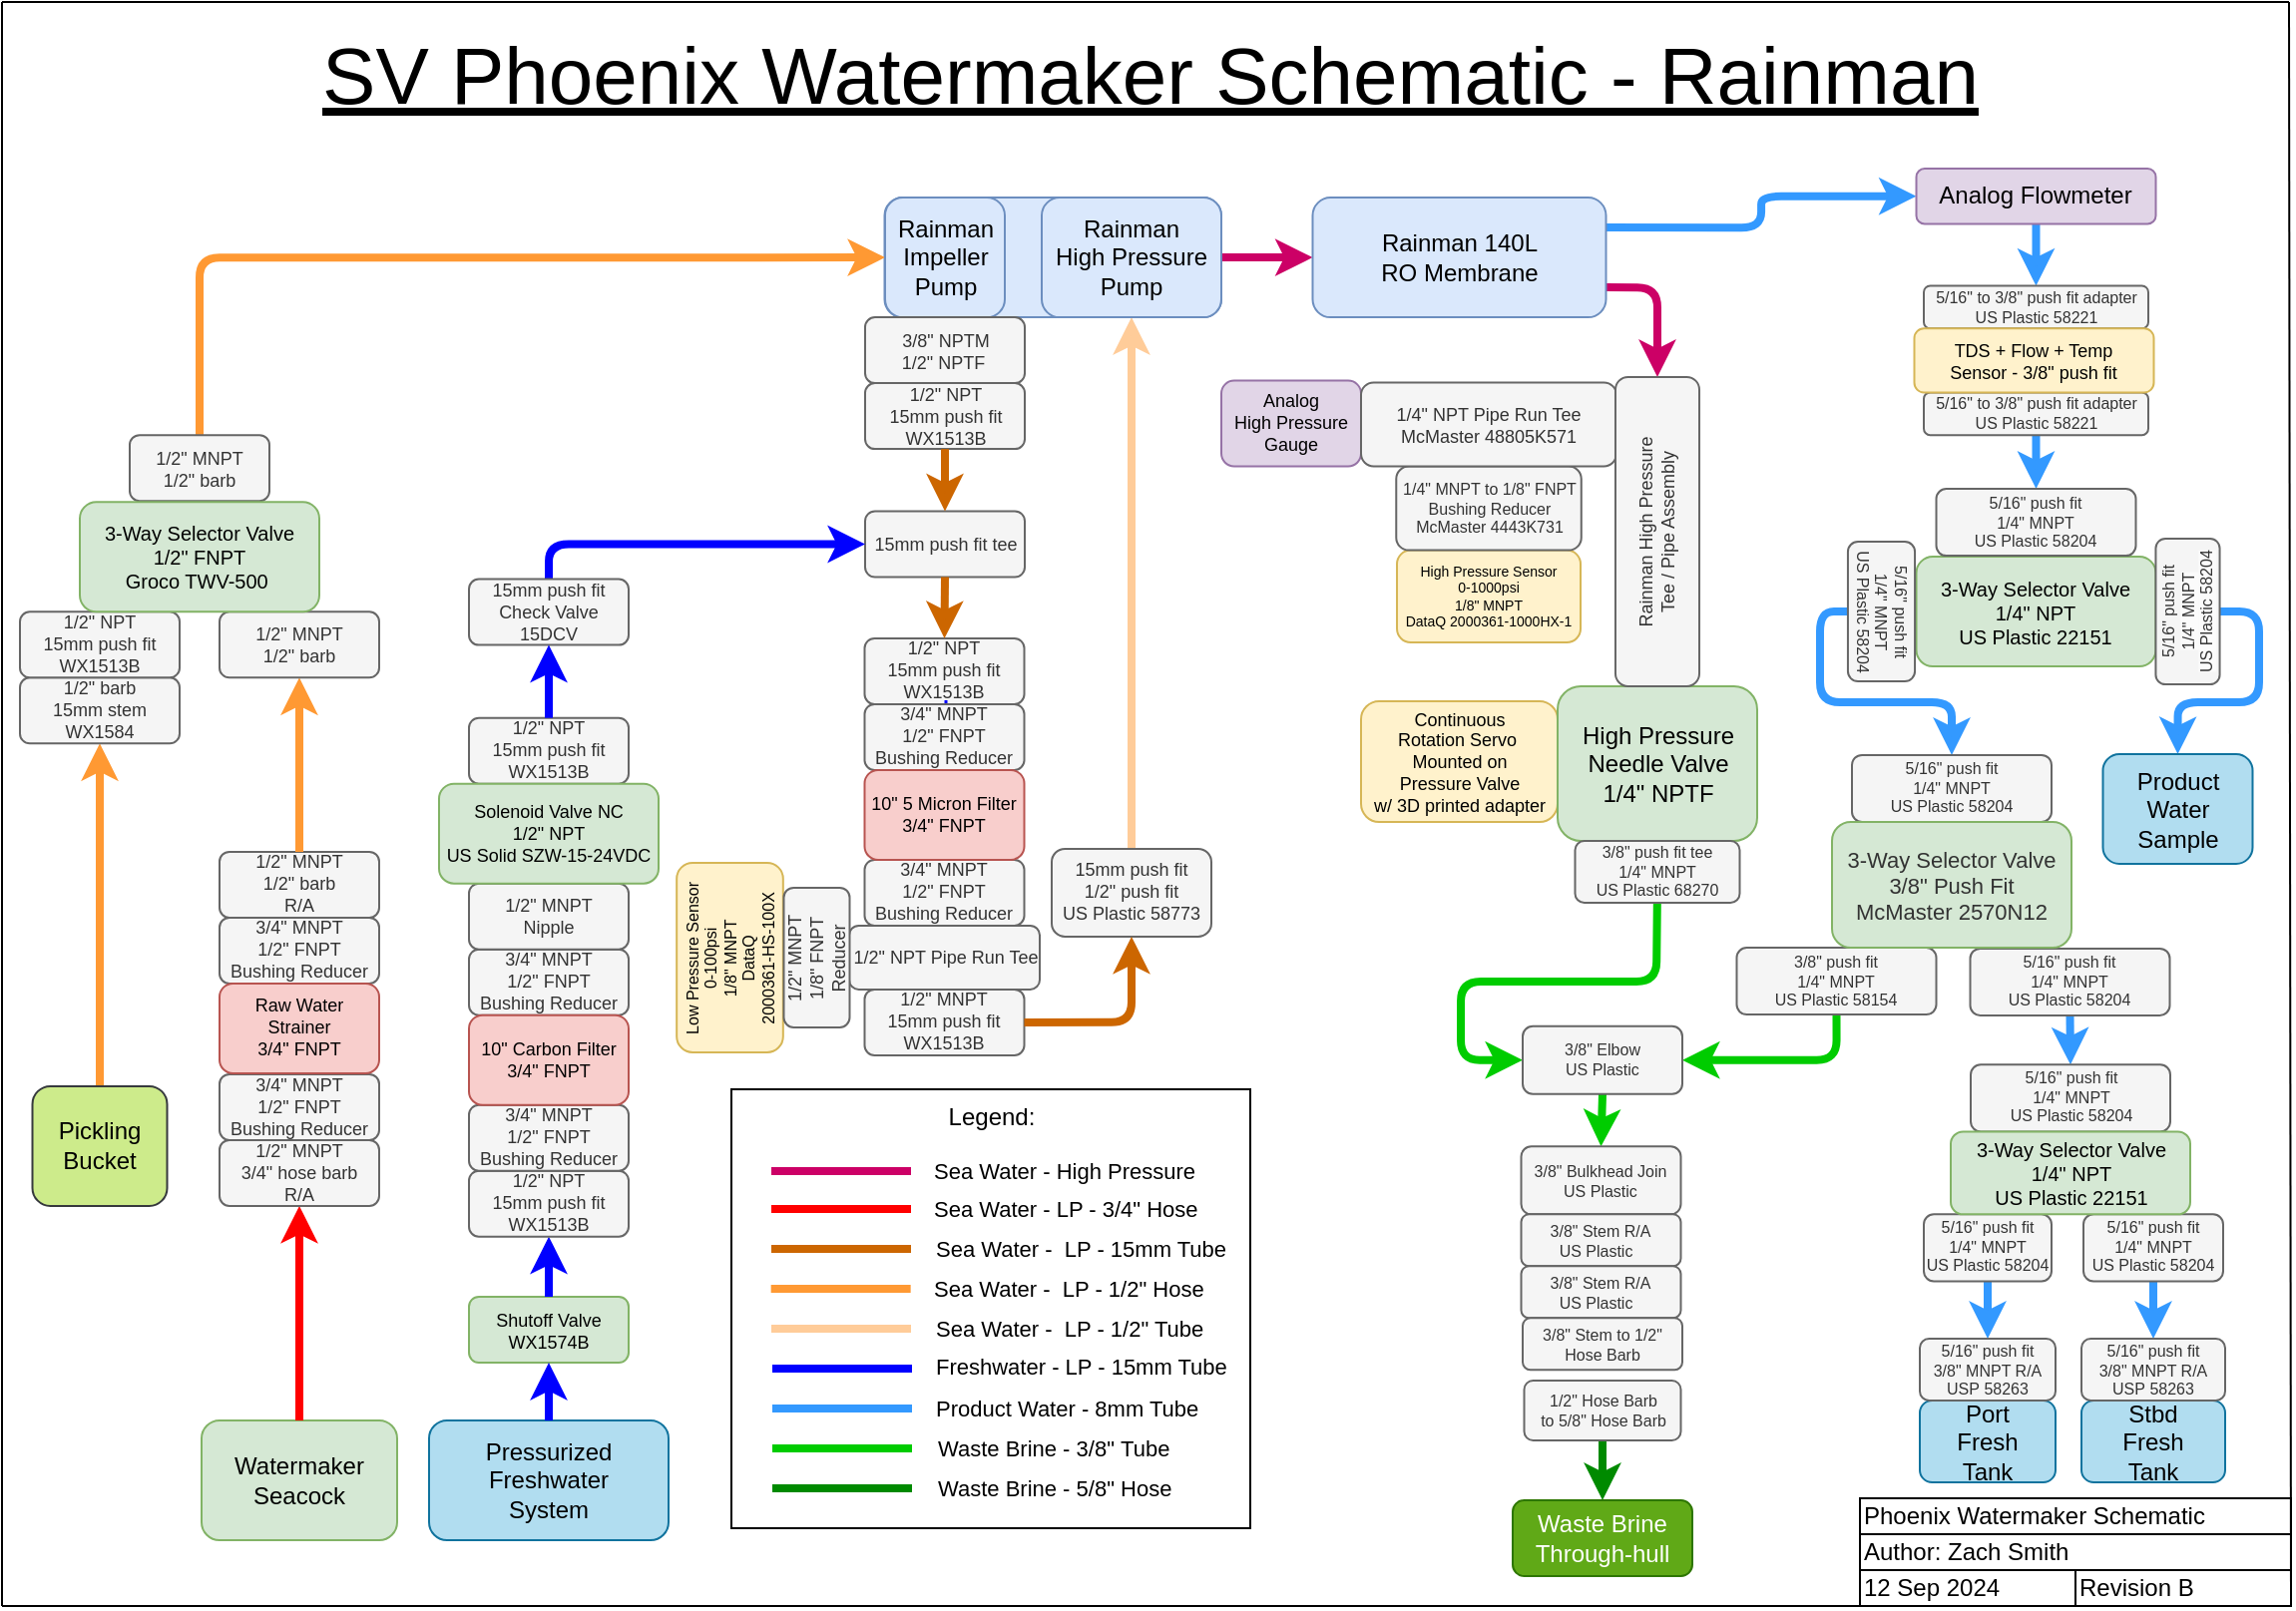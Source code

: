 <mxfile version="20.8.10" type="device"><diagram name="Plumbing" id="s9Q_Oe5jp-m-_TonQCRC"><mxGraphModel dx="1140" dy="826" grid="1" gridSize="10" guides="1" tooltips="1" connect="1" arrows="1" fold="1" page="1" pageScale="1" pageWidth="1169" pageHeight="827" math="0" shadow="0"><root><mxCell id="0"/><mxCell id="1" parent="0"/><mxCell id="ICplThLXMnQvQG_Ql5mg-48" value="" style="rounded=1;whiteSpace=wrap;html=1;fillColor=#dae8fc;strokeColor=#6c8ebf;" parent="1" vertex="1"><mxGeometry x="451.25" y="107.06" width="168.75" height="60" as="geometry"/></mxCell><mxCell id="-MNuQgGnJ4OckJ70cWY_-1" value="Watermaker&lt;br&gt;Seacock" style="rounded=1;whiteSpace=wrap;html=1;fillColor=#d5e8d4;strokeColor=#82b366;" parent="1" vertex="1"><mxGeometry x="109" y="720" width="98" height="60" as="geometry"/></mxCell><mxCell id="-MNuQgGnJ4OckJ70cWY_-2" value="Pressurized&lt;br&gt;Freshwater&lt;br&gt;System" style="rounded=1;whiteSpace=wrap;html=1;fillColor=#b1ddf0;strokeColor=#10739e;" parent="1" vertex="1"><mxGeometry x="223" y="720" width="120" height="60" as="geometry"/></mxCell><mxCell id="-MNuQgGnJ4OckJ70cWY_-6" value="" style="endArrow=classic;html=1;rounded=1;exitX=0.5;exitY=0;exitDx=0;exitDy=0;strokeColor=#FF9933;strokeWidth=4;entryX=0.5;entryY=1;entryDx=0;entryDy=0;edgeStyle=orthogonalEdgeStyle;endFill=1;" parent="1" source="-MNuQgGnJ4OckJ70cWY_-5" target="3K9Pqyjs_AhI5aN7KPom-2" edge="1"><mxGeometry width="50" height="50" relative="1" as="geometry"><mxPoint x="223" y="348" as="sourcePoint"/><mxPoint x="50" y="320" as="targetPoint"/></mxGeometry></mxCell><mxCell id="-MNuQgGnJ4OckJ70cWY_-19" value="" style="endArrow=classic;html=1;rounded=0;exitX=1;exitY=0.5;exitDx=0;exitDy=0;entryX=0;entryY=0.5;entryDx=0;entryDy=0;strokeColor=#CC0066;strokeWidth=4;startArrow=none;endFill=1;" parent="1" source="-MNuQgGnJ4OckJ70cWY_-3" target="-MNuQgGnJ4OckJ70cWY_-16" edge="1"><mxGeometry width="50" height="50" relative="1" as="geometry"><mxPoint x="659" y="298" as="sourcePoint"/><mxPoint x="373" y="308" as="targetPoint"/></mxGeometry></mxCell><mxCell id="-MNuQgGnJ4OckJ70cWY_-20" value="High Pressure Sensor&lt;br style=&quot;font-size: 7px;&quot;&gt;0-1000psi&lt;br style=&quot;font-size: 7px;&quot;&gt;1/8&quot; MNPT&lt;br style=&quot;font-size: 7px;&quot;&gt;DataQ 2000361-1000HX-1" style="rounded=1;whiteSpace=wrap;html=1;fillColor=#fff2cc;strokeColor=#d6b656;fontSize=7;" parent="1" vertex="1"><mxGeometry x="708.01" y="283.77" width="92" height="46.23" as="geometry"/></mxCell><mxCell id="-MNuQgGnJ4OckJ70cWY_-29" value="Waste Brine&lt;br&gt;Through-hull" style="rounded=1;whiteSpace=wrap;html=1;fillColor=#60a917;fontColor=#ffffff;strokeColor=#2D7600;" parent="1" vertex="1"><mxGeometry x="766" y="760" width="90" height="38" as="geometry"/></mxCell><mxCell id="-MNuQgGnJ4OckJ70cWY_-30" value="" style="endArrow=none;html=1;strokeColor=#00CC00;strokeWidth=4;exitX=1;exitY=0.5;exitDx=0;exitDy=0;rounded=1;entryX=0.5;entryY=1;entryDx=0;entryDy=0;edgeStyle=orthogonalEdgeStyle;startArrow=classic;startFill=1;" parent="1" source="xk8X1PgAj_ympIO71ERe-37" target="rS8Oq_cdnDrPtsdVU0Ss-7" edge="1"><mxGeometry width="50" height="50" relative="1" as="geometry"><mxPoint x="1003" y="448" as="sourcePoint"/><mxPoint x="958" y="480" as="targetPoint"/></mxGeometry></mxCell><mxCell id="-MNuQgGnJ4OckJ70cWY_-32" value="Continuous&lt;br style=&quot;font-size: 9px;&quot;&gt;Rotation Servo&amp;nbsp;&lt;br style=&quot;font-size: 9px;&quot;&gt;Mounted on&lt;br style=&quot;font-size: 9px;&quot;&gt;Pressure Valve&lt;br style=&quot;font-size: 9px;&quot;&gt;w/ 3D printed adapter" style="rounded=1;whiteSpace=wrap;html=1;fillColor=#fff2cc;strokeColor=#d6b656;fontSize=9;" parent="1" vertex="1"><mxGeometry x="690" y="359.5" width="98.5" height="60.5" as="geometry"/></mxCell><mxCell id="-MNuQgGnJ4OckJ70cWY_-34" value="Port&lt;br&gt;Fresh&lt;br&gt;Tank" style="rounded=1;whiteSpace=wrap;html=1;fillColor=#b1ddf0;strokeColor=#10739e;" parent="1" vertex="1"><mxGeometry x="970" y="710" width="68" height="41" as="geometry"/></mxCell><mxCell id="-MNuQgGnJ4OckJ70cWY_-40" value="Shutoff Valve&lt;br&gt;WX1574B" style="rounded=1;whiteSpace=wrap;html=1;fontSize=9;fillColor=#d5e8d4;strokeColor=#82b366;" parent="1" vertex="1"><mxGeometry x="243" y="658" width="80" height="33" as="geometry"/></mxCell><mxCell id="-MNuQgGnJ4OckJ70cWY_-42" value="&lt;span style=&quot;font-size: 40px;&quot;&gt;SV Phoenix Watermaker Schematic - Rainman&lt;/span&gt;" style="text;html=1;strokeColor=none;fillColor=none;align=center;verticalAlign=middle;whiteSpace=wrap;rounded=0;fontSize=40;perimeterSpacing=0;fontStyle=4;movable=1;resizable=1;rotatable=1;deletable=1;editable=1;connectable=1;" parent="1" vertex="1"><mxGeometry x="152" y="30" width="865" height="30" as="geometry"/></mxCell><mxCell id="xk8X1PgAj_ympIO71ERe-26" value="" style="endArrow=classic;html=1;rounded=1;entryX=0.5;entryY=0;entryDx=0;entryDy=0;strokeColor=#3399FF;strokeWidth=4;startArrow=none;exitX=0.5;exitY=1;exitDx=0;exitDy=0;edgeStyle=orthogonalEdgeStyle;endFill=1;" parent="1" source="rS8Oq_cdnDrPtsdVU0Ss-4" target="rS8Oq_cdnDrPtsdVU0Ss-5" edge="1"><mxGeometry width="50" height="50" relative="1" as="geometry"><mxPoint x="997.75" y="381.24" as="sourcePoint"/><mxPoint x="985.75" y="399.24" as="targetPoint"/><Array as="points"><mxPoint x="920" y="314"/><mxPoint x="920" y="360"/><mxPoint x="986" y="360"/></Array></mxGeometry></mxCell><mxCell id="xk8X1PgAj_ympIO71ERe-36" value="" style="endArrow=classic;html=1;rounded=1;strokeColor=#3399FF;strokeWidth=4;startArrow=none;entryX=0.5;entryY=0;entryDx=0;entryDy=0;exitX=0.5;exitY=1;exitDx=0;exitDy=0;endFill=1;" parent="1" source="rS8Oq_cdnDrPtsdVU0Ss-6" target="rS8Oq_cdnDrPtsdVU0Ss-12" edge="1"><mxGeometry width="50" height="50" relative="1" as="geometry"><mxPoint x="1026.75" y="480" as="sourcePoint"/><mxPoint x="1120" y="610" as="targetPoint"/></mxGeometry></mxCell><mxCell id="VBWnKVWzw87caclz2Ucf-1" value="Legend:" style="rounded=0;whiteSpace=wrap;html=1;verticalAlign=top;movable=0;resizable=0;rotatable=0;deletable=0;editable=0;connectable=0;" parent="1" vertex="1"><mxGeometry x="374.5" y="554" width="260" height="220" as="geometry"/></mxCell><mxCell id="VBWnKVWzw87caclz2Ucf-2" value="" style="endArrow=none;html=1;rounded=1;exitX=0.5;exitY=0;exitDx=0;exitDy=0;strokeColor=#CC6600;strokeWidth=4;movable=0;resizable=0;rotatable=0;deletable=0;editable=0;connectable=0;" parent="1" edge="1"><mxGeometry width="50" height="50" relative="1" as="geometry"><mxPoint x="394.5" y="634" as="sourcePoint"/><mxPoint x="464.5" y="634" as="targetPoint"/></mxGeometry></mxCell><mxCell id="VBWnKVWzw87caclz2Ucf-3" value="Sea Water -&amp;nbsp; LP - 15mm Tube" style="edgeLabel;html=1;align=left;verticalAlign=middle;resizable=0;points=[];movable=0;rotatable=0;deletable=0;editable=0;connectable=0;" parent="VBWnKVWzw87caclz2Ucf-2" vertex="1" connectable="0"><mxGeometry x="0.457" y="-1" relative="1" as="geometry"><mxPoint x="29" y="-1" as="offset"/></mxGeometry></mxCell><mxCell id="VBWnKVWzw87caclz2Ucf-4" value="" style="endArrow=none;html=1;rounded=0;strokeColor=#0000FF;strokeWidth=4;entryX=0.5;entryY=0;entryDx=0;entryDy=0;movable=0;resizable=0;rotatable=0;deletable=0;editable=0;connectable=0;" parent="1" edge="1"><mxGeometry width="50" height="50" relative="1" as="geometry"><mxPoint x="465.0" y="694.0" as="sourcePoint"/><mxPoint x="395.0" y="694.0" as="targetPoint"/></mxGeometry></mxCell><mxCell id="VBWnKVWzw87caclz2Ucf-5" value="Freshwater - LP - 15mm Tube" style="edgeLabel;html=1;align=left;verticalAlign=middle;resizable=0;points=[];movable=0;rotatable=0;deletable=0;editable=0;connectable=0;" parent="VBWnKVWzw87caclz2Ucf-4" vertex="1" connectable="0"><mxGeometry x="-0.286" y="1" relative="1" as="geometry"><mxPoint x="35" y="-2" as="offset"/></mxGeometry></mxCell><mxCell id="VBWnKVWzw87caclz2Ucf-6" value="" style="endArrow=none;html=1;rounded=0;strokeColor=#CC0066;strokeWidth=4;movable=0;resizable=0;rotatable=0;deletable=0;editable=0;connectable=0;" parent="1" edge="1"><mxGeometry width="50" height="50" relative="1" as="geometry"><mxPoint x="394.5" y="595" as="sourcePoint"/><mxPoint x="464.5" y="595" as="targetPoint"/></mxGeometry></mxCell><mxCell id="VBWnKVWzw87caclz2Ucf-7" value="Sea Water - High Pressure" style="edgeLabel;html=1;align=left;verticalAlign=middle;resizable=0;points=[];movable=0;rotatable=0;deletable=0;editable=0;connectable=0;" parent="VBWnKVWzw87caclz2Ucf-6" vertex="1" connectable="0"><mxGeometry x="0.466" y="1" relative="1" as="geometry"><mxPoint x="28" y="1" as="offset"/></mxGeometry></mxCell><mxCell id="VBWnKVWzw87caclz2Ucf-8" value="" style="endArrow=none;html=1;rounded=1;strokeColor=#3399FF;strokeWidth=4;movable=0;resizable=0;rotatable=0;deletable=0;editable=0;connectable=0;" parent="1" edge="1"><mxGeometry width="50" height="50" relative="1" as="geometry"><mxPoint x="465.0" y="714.0" as="sourcePoint"/><mxPoint x="395.0" y="714.0" as="targetPoint"/></mxGeometry></mxCell><mxCell id="VBWnKVWzw87caclz2Ucf-9" value="Product Water - 8mm Tube" style="edgeLabel;html=1;align=left;verticalAlign=middle;resizable=0;points=[];movable=0;rotatable=0;deletable=0;editable=0;connectable=0;" parent="VBWnKVWzw87caclz2Ucf-8" vertex="1" connectable="0"><mxGeometry x="-0.662" y="-2" relative="1" as="geometry"><mxPoint x="22" y="2" as="offset"/></mxGeometry></mxCell><mxCell id="VBWnKVWzw87caclz2Ucf-11" value="" style="endArrow=classic;html=1;rounded=1;entryX=0.5;entryY=0;entryDx=0;entryDy=0;strokeColor=#008A00;strokeWidth=4;startArrow=none;exitX=0.5;exitY=1;exitDx=0;exitDy=0;edgeStyle=orthogonalEdgeStyle;endFill=1;" parent="1" source="nsMlPj4vsCeFQOxl8nty-12" target="-MNuQgGnJ4OckJ70cWY_-29" edge="1"><mxGeometry width="50" height="50" relative="1" as="geometry"><mxPoint x="800" y="710" as="sourcePoint"/><mxPoint x="836" y="403.5" as="targetPoint"/></mxGeometry></mxCell><mxCell id="VBWnKVWzw87caclz2Ucf-12" value="" style="endArrow=none;html=1;rounded=0;strokeColor=#00CC00;strokeWidth=4;movable=0;resizable=0;rotatable=0;deletable=0;editable=0;connectable=0;" parent="1" edge="1"><mxGeometry width="50" height="50" relative="1" as="geometry"><mxPoint x="395.0" y="734" as="sourcePoint"/><mxPoint x="465.0" y="734" as="targetPoint"/></mxGeometry></mxCell><mxCell id="VBWnKVWzw87caclz2Ucf-13" value="Waste Brine - 3/8&quot;&amp;nbsp;Tube" style="edgeLabel;html=1;align=left;verticalAlign=middle;resizable=1;points=[];movable=1;rotatable=1;deletable=1;editable=1;connectable=1;" parent="VBWnKVWzw87caclz2Ucf-12" vertex="1" connectable="0"><mxGeometry x="0.658" y="-1" relative="1" as="geometry"><mxPoint x="23" y="-1" as="offset"/></mxGeometry></mxCell><mxCell id="VBWnKVWzw87caclz2Ucf-15" value="Author: Zach Smith" style="rounded=0;whiteSpace=wrap;html=1;fillColor=none;align=left;movable=0;resizable=0;rotatable=0;deletable=0;editable=0;connectable=0;" parent="1" vertex="1"><mxGeometry x="940" y="777" width="216" height="18" as="geometry"/></mxCell><mxCell id="VBWnKVWzw87caclz2Ucf-16" value="Phoenix Watermaker Schematic" style="rounded=0;whiteSpace=wrap;html=1;fillColor=none;align=left;movable=0;resizable=0;rotatable=0;deletable=0;editable=0;connectable=0;" parent="1" vertex="1"><mxGeometry x="940" y="759" width="216" height="18" as="geometry"/></mxCell><mxCell id="VBWnKVWzw87caclz2Ucf-17" value="Revision B" style="rounded=0;whiteSpace=wrap;html=1;fillColor=none;align=left;movable=0;resizable=0;rotatable=0;deletable=0;editable=0;connectable=0;" parent="1" vertex="1"><mxGeometry x="1048" y="795" width="108" height="18" as="geometry"/></mxCell><mxCell id="VBWnKVWzw87caclz2Ucf-18" value="12 Sep 2024" style="rounded=0;whiteSpace=wrap;html=1;fillColor=none;align=left;movable=0;resizable=0;rotatable=0;deletable=0;editable=0;connectable=0;" parent="1" vertex="1"><mxGeometry x="940" y="795" width="108" height="18" as="geometry"/></mxCell><mxCell id="VBWnKVWzw87caclz2Ucf-19" value="" style="endArrow=none;html=1;entryX=1;entryY=1;entryDx=0;entryDy=0;movable=0;resizable=0;rotatable=0;deletable=0;editable=0;connectable=0;" parent="1" target="VBWnKVWzw87caclz2Ucf-17" edge="1"><mxGeometry width="50" height="50" relative="1" as="geometry"><mxPoint x="9" y="813" as="sourcePoint"/><mxPoint x="965" y="879" as="targetPoint"/></mxGeometry></mxCell><mxCell id="VBWnKVWzw87caclz2Ucf-20" value="" style="endArrow=none;html=1;movable=0;resizable=0;rotatable=0;deletable=0;editable=0;connectable=0;" parent="1" edge="1"><mxGeometry width="50" height="50" relative="1" as="geometry"><mxPoint x="9" y="813" as="sourcePoint"/><mxPoint x="9" y="9" as="targetPoint"/></mxGeometry></mxCell><mxCell id="VBWnKVWzw87caclz2Ucf-21" value="" style="endArrow=none;html=1;movable=0;resizable=0;rotatable=0;deletable=0;editable=0;connectable=0;" parent="1" edge="1"><mxGeometry width="50" height="50" relative="1" as="geometry"><mxPoint x="1155" y="9" as="sourcePoint"/><mxPoint x="9" y="9" as="targetPoint"/></mxGeometry></mxCell><mxCell id="VBWnKVWzw87caclz2Ucf-22" value="" style="endArrow=none;html=1;entryX=1;entryY=1;entryDx=0;entryDy=0;movable=0;resizable=0;rotatable=0;deletable=0;editable=0;connectable=0;" parent="1" target="VBWnKVWzw87caclz2Ucf-17" edge="1"><mxGeometry width="50" height="50" relative="1" as="geometry"><mxPoint x="1155" y="9" as="sourcePoint"/><mxPoint x="1103" y="171" as="targetPoint"/></mxGeometry></mxCell><mxCell id="mxBi1sbR29ABcLYBnAvx-10" value="" style="endArrow=classic;html=1;rounded=0;strokeColor=#0000FF;strokeWidth=4;exitX=0.5;exitY=0;exitDx=0;exitDy=0;entryX=0.5;entryY=1;entryDx=0;entryDy=0;endFill=1;" parent="1" source="-MNuQgGnJ4OckJ70cWY_-2" target="-MNuQgGnJ4OckJ70cWY_-40" edge="1"><mxGeometry width="50" height="50" relative="1" as="geometry"><mxPoint x="293" y="571.0" as="sourcePoint"/><mxPoint x="293" y="603" as="targetPoint"/></mxGeometry></mxCell><mxCell id="mxBi1sbR29ABcLYBnAvx-15" value="High Pressure&lt;br&gt;Needle Valve&lt;br&gt;1/4&quot; NPTF" style="rounded=1;whiteSpace=wrap;html=1;fillColor=#d5e8d4;strokeColor=#82b366;" parent="1" vertex="1"><mxGeometry x="788.5" y="351.97" width="100" height="77.53" as="geometry"/></mxCell><mxCell id="mxBi1sbR29ABcLYBnAvx-16" value="" style="endArrow=none;html=1;rounded=1;exitX=1;exitY=0.5;exitDx=0;exitDy=0;entryX=1;entryY=0.75;entryDx=0;entryDy=0;strokeColor=#CC0066;strokeWidth=4;startArrow=classic;edgeStyle=orthogonalEdgeStyle;startFill=1;" parent="1" source="ICplThLXMnQvQG_Ql5mg-34" target="-MNuQgGnJ4OckJ70cWY_-16" edge="1"><mxGeometry width="50" height="50" relative="1" as="geometry"><mxPoint x="643" y="308.0" as="sourcePoint"/><mxPoint x="703" y="308.0" as="targetPoint"/></mxGeometry></mxCell><mxCell id="mxBi1sbR29ABcLYBnAvx-17" value="Analog&lt;br&gt;High Pressure&lt;br&gt;Gauge" style="rounded=1;whiteSpace=wrap;html=1;fillColor=#e1d5e7;strokeColor=#9673a6;fontSize=9;" parent="1" vertex="1"><mxGeometry x="620" y="198.8" width="70" height="42.94" as="geometry"/></mxCell><mxCell id="mxBi1sbR29ABcLYBnAvx-22" value="" style="endArrow=classic;html=1;rounded=1;entryX=0;entryY=0.5;entryDx=0;entryDy=0;strokeColor=#00CC00;strokeWidth=4;exitX=0.5;exitY=1;exitDx=0;exitDy=0;orthogonal=1;bendable=1;edgeStyle=orthogonalEdgeStyle;elbow=vertical;endFill=1;" parent="1" source="ICplThLXMnQvQG_Ql5mg-16" target="xk8X1PgAj_ympIO71ERe-37" edge="1"><mxGeometry width="50" height="50" relative="1" as="geometry"><mxPoint x="928" y="608" as="sourcePoint"/><mxPoint x="928" y="636" as="targetPoint"/><Array as="points"><mxPoint x="838" y="452"/><mxPoint x="838" y="500"/><mxPoint x="740" y="500"/><mxPoint x="740" y="553"/></Array></mxGeometry></mxCell><mxCell id="nBABSvvYTCejmPRuXyWy-3" value="" style="endArrow=classic;html=1;rounded=0;strokeColor=#00CC00;strokeWidth=4;exitX=0.5;exitY=1;exitDx=0;exitDy=0;entryX=0.5;entryY=0;entryDx=0;entryDy=0;endFill=1;" parent="1" source="xk8X1PgAj_ympIO71ERe-37" target="71x6y15h64XCYY8RDSd1-2" edge="1"><mxGeometry width="50" height="50" relative="1" as="geometry"><mxPoint x="970" y="576" as="sourcePoint"/><mxPoint x="811" y="598.5" as="targetPoint"/></mxGeometry></mxCell><mxCell id="nBABSvvYTCejmPRuXyWy-6" value="3-Way Selector Valve&lt;br&gt;1/4&quot; NPT&lt;br&gt;US Plastic&amp;nbsp;22151" style="rounded=1;whiteSpace=wrap;html=1;fillColor=#d5e8d4;strokeColor=#82b366;fontSize=10;" parent="1" vertex="1"><mxGeometry x="968.25" y="287.03" width="120" height="55" as="geometry"/></mxCell><mxCell id="nBABSvvYTCejmPRuXyWy-8" value="" style="endArrow=classic;html=1;rounded=1;strokeColor=#3399FF;strokeWidth=4;startArrow=none;entryX=0.5;entryY=0;entryDx=0;entryDy=0;exitX=0.5;exitY=1;exitDx=0;exitDy=0;edgeStyle=orthogonalEdgeStyle;endFill=1;" parent="1" source="nsMlPj4vsCeFQOxl8nty-6" target="nBABSvvYTCejmPRuXyWy-11" edge="1"><mxGeometry width="50" height="50" relative="1" as="geometry"><mxPoint x="1137.75" y="389.24" as="sourcePoint"/><mxPoint x="1109.75" y="208.24" as="targetPoint"/><Array as="points"><mxPoint x="1140" y="315"/><mxPoint x="1140" y="360"/><mxPoint x="1099" y="360"/></Array></mxGeometry></mxCell><mxCell id="nBABSvvYTCejmPRuXyWy-15" value="" style="endArrow=none;html=1;rounded=1;entryX=0.5;entryY=1;entryDx=0;entryDy=0;strokeColor=#3399FF;strokeWidth=4;startArrow=classic;exitX=0.5;exitY=0;exitDx=0;exitDy=0;startFill=1;" parent="1" source="nsMlPj4vsCeFQOxl8nty-5" target="ICplThLXMnQvQG_Ql5mg-15" edge="1"><mxGeometry width="50" height="50" relative="1" as="geometry"><mxPoint x="1131" y="259" as="sourcePoint"/><mxPoint x="1028" y="249.0" as="targetPoint"/></mxGeometry></mxCell><mxCell id="nBABSvvYTCejmPRuXyWy-16" value="" style="endArrow=classic;html=1;rounded=1;exitX=1;exitY=0.25;exitDx=0;exitDy=0;entryX=0;entryY=0.5;entryDx=0;entryDy=0;strokeColor=#3399FF;strokeWidth=4;startArrow=none;endFill=1;edgeStyle=orthogonalEdgeStyle;" parent="1" source="-MNuQgGnJ4OckJ70cWY_-16" target="nBABSvvYTCejmPRuXyWy-12" edge="1"><mxGeometry width="50" height="50" relative="1" as="geometry"><mxPoint x="998" y="303.0" as="sourcePoint"/><mxPoint x="998" y="278.0" as="targetPoint"/></mxGeometry></mxCell><mxCell id="nBABSvvYTCejmPRuXyWy-17" value="" style="endArrow=none;html=1;rounded=1;entryX=0.5;entryY=1;entryDx=0;entryDy=0;strokeColor=#3399FF;strokeWidth=4;startArrow=classic;exitX=0.5;exitY=0;exitDx=0;exitDy=0;startFill=1;" parent="1" source="ICplThLXMnQvQG_Ql5mg-27" target="nBABSvvYTCejmPRuXyWy-12" edge="1"><mxGeometry width="50" height="50" relative="1" as="geometry"><mxPoint x="1028.0" y="151.27" as="sourcePoint"/><mxPoint x="938.25" y="299.25" as="targetPoint"/></mxGeometry></mxCell><mxCell id="nsMlPj4vsCeFQOxl8nty-5" value="5/16&quot; push fit&lt;br&gt;1/4&quot; MNPT&lt;br&gt;US Plastic&amp;nbsp;58204" style="rounded=1;whiteSpace=wrap;html=1;fillColor=#f5f5f5;strokeColor=#666666;fontColor=#333333;fontSize=8;" parent="1" vertex="1"><mxGeometry x="978.25" y="253" width="100" height="33.56" as="geometry"/></mxCell><mxCell id="nsMlPj4vsCeFQOxl8nty-6" value="5/16&quot; push fit&lt;br style=&quot;border-color: var(--border-color); background-color: rgb(251, 251, 251);&quot;&gt;&lt;span style=&quot;background-color: rgb(251, 251, 251);&quot;&gt;1/4&quot; MNPT&lt;/span&gt;&lt;br style=&quot;border-color: var(--border-color); background-color: rgb(251, 251, 251);&quot;&gt;&lt;span style=&quot;background-color: rgb(251, 251, 251);&quot;&gt;US Plastic&amp;nbsp;58204&lt;/span&gt;" style="rounded=1;whiteSpace=wrap;html=1;fillColor=#f5f5f5;strokeColor=#666666;fontColor=#333333;fontSize=8;rotation=-90;" parent="1" vertex="1"><mxGeometry x="1067.75" y="298.5" width="73" height="32.06" as="geometry"/></mxCell><mxCell id="nsMlPj4vsCeFQOxl8nty-12" value="1/2&quot; Hose Barb&lt;br&gt;to 5/8&quot; Hose Barb" style="rounded=1;whiteSpace=wrap;html=1;fillColor=#f5f5f5;strokeColor=#666666;fontColor=#333333;fontSize=8;rotation=0;" parent="1" vertex="1"><mxGeometry x="771.75" y="700" width="78.5" height="30" as="geometry"/></mxCell><mxCell id="nsMlPj4vsCeFQOxl8nty-14" value="" style="endArrow=none;html=1;rounded=0;strokeColor=#008A00;strokeWidth=4;movable=0;resizable=0;rotatable=0;deletable=0;editable=0;connectable=0;" parent="1" edge="1"><mxGeometry width="50" height="50" relative="1" as="geometry"><mxPoint x="395.0" y="754.0" as="sourcePoint"/><mxPoint x="465.0" y="754.0" as="targetPoint"/></mxGeometry></mxCell><mxCell id="nsMlPj4vsCeFQOxl8nty-15" value="Waste Brine - 5/8&quot; Hose" style="edgeLabel;html=1;align=left;verticalAlign=middle;resizable=0;points=[];movable=0;rotatable=0;deletable=0;editable=0;connectable=0;" parent="nsMlPj4vsCeFQOxl8nty-14" vertex="1" connectable="0"><mxGeometry x="0.658" y="-1" relative="1" as="geometry"><mxPoint x="23" y="-1" as="offset"/></mxGeometry></mxCell><mxCell id="nsMlPj4vsCeFQOxl8nty-16" value="" style="endArrow=none;html=1;rounded=1;exitX=0.5;exitY=0;exitDx=0;exitDy=0;strokeColor=#FF9933;strokeWidth=4;movable=0;resizable=0;rotatable=0;deletable=0;editable=0;connectable=0;" parent="1" edge="1"><mxGeometry width="50" height="50" relative="1" as="geometry"><mxPoint x="394.33" y="654" as="sourcePoint"/><mxPoint x="464.33" y="654" as="targetPoint"/></mxGeometry></mxCell><mxCell id="nsMlPj4vsCeFQOxl8nty-17" value="Sea Water -&amp;nbsp; LP - 1/2&quot; Hose" style="edgeLabel;html=1;align=left;verticalAlign=middle;resizable=0;points=[];movable=0;rotatable=0;deletable=0;editable=0;connectable=0;" parent="nsMlPj4vsCeFQOxl8nty-16" vertex="1" connectable="0"><mxGeometry x="0.457" y="-1" relative="1" as="geometry"><mxPoint x="29" y="-1" as="offset"/></mxGeometry></mxCell><mxCell id="QoHc41gIwgZoZDlSe4j4-1" value="" style="endArrow=classic;html=1;rounded=1;strokeColor=#FF9933;strokeWidth=4;entryX=0;entryY=0.5;entryDx=0;entryDy=0;edgeStyle=orthogonalEdgeStyle;exitX=0.5;exitY=0;exitDx=0;exitDy=0;endFill=1;" parent="1" source="3K9Pqyjs_AhI5aN7KPom-17" target="QoHc41gIwgZoZDlSe4j4-8" edge="1"><mxGeometry width="50" height="50" relative="1" as="geometry"><mxPoint x="200" y="110" as="sourcePoint"/><mxPoint x="369" y="185.5" as="targetPoint"/></mxGeometry></mxCell><mxCell id="QoHc41gIwgZoZDlSe4j4-6" value="" style="endArrow=classic;html=1;rounded=1;strokeColor=#FFCC99;strokeWidth=4;entryX=0.5;entryY=1;entryDx=0;entryDy=0;exitX=0.5;exitY=0;exitDx=0;exitDy=0;endFill=1;" parent="1" source="rS8Oq_cdnDrPtsdVU0Ss-2" target="-MNuQgGnJ4OckJ70cWY_-3" edge="1"><mxGeometry width="50" height="50" relative="1" as="geometry"><mxPoint x="671" y="280" as="sourcePoint"/><mxPoint x="493.5" y="378" as="targetPoint"/></mxGeometry></mxCell><mxCell id="QoHc41gIwgZoZDlSe4j4-8" value="Rainman&lt;br&gt;Impeller&lt;br&gt;Pump" style="rounded=1;whiteSpace=wrap;html=1;fillColor=#dae8fc;strokeColor=#6c8ebf;" parent="1" vertex="1"><mxGeometry x="451.5" y="107.06" width="60" height="60" as="geometry"/></mxCell><mxCell id="QoHc41gIwgZoZDlSe4j4-9" value="" style="endArrow=none;html=1;rounded=1;exitX=0.5;exitY=0;exitDx=0;exitDy=0;strokeColor=#FFCC99;strokeWidth=4;movable=0;resizable=0;rotatable=0;deletable=0;editable=0;connectable=0;" parent="1" edge="1"><mxGeometry width="50" height="50" relative="1" as="geometry"><mxPoint x="394.5" y="674.0" as="sourcePoint"/><mxPoint x="464.5" y="674.0" as="targetPoint"/></mxGeometry></mxCell><mxCell id="QoHc41gIwgZoZDlSe4j4-10" value="Sea Water -&amp;nbsp; LP - 1/2&quot; Tube" style="edgeLabel;html=1;align=left;verticalAlign=middle;resizable=0;points=[];movable=0;rotatable=0;deletable=0;editable=0;connectable=0;" parent="QoHc41gIwgZoZDlSe4j4-9" vertex="1" connectable="0"><mxGeometry x="0.457" y="-1" relative="1" as="geometry"><mxPoint x="29" y="-1" as="offset"/></mxGeometry></mxCell><mxCell id="mxBi1sbR29ABcLYBnAvx-6" value="Low Pressure Sensor&lt;br style=&quot;font-size: 8px;&quot;&gt;0-100psi&lt;br style=&quot;font-size: 8px;&quot;&gt;1/8&quot; MNPT&lt;br style=&quot;font-size: 8px;&quot;&gt;DataQ&lt;br style=&quot;font-size: 8px;&quot;&gt;2000361-HS-100X" style="rounded=1;whiteSpace=wrap;html=1;fillColor=#fff2cc;strokeColor=#d6b656;fontSize=8;rotation=-90;" parent="1" vertex="1"><mxGeometry x="326.25" y="461.29" width="95" height="53.32" as="geometry"/></mxCell><mxCell id="3K9Pqyjs_AhI5aN7KPom-2" value="1/2&quot; barb&lt;br&gt;15mm stem&lt;br&gt;    WX1584" style="rounded=1;whiteSpace=wrap;html=1;glass=0;shadow=0;fontSize=9;fillColor=#f5f5f5;fontColor=#333333;strokeColor=#666666;rotation=0;" parent="1" vertex="1"><mxGeometry x="18" y="347.65" width="80" height="33" as="geometry"/></mxCell><mxCell id="3K9Pqyjs_AhI5aN7KPom-7" value="" style="endArrow=classic;html=1;rounded=1;exitX=0.5;exitY=0;exitDx=0;exitDy=0;strokeColor=#FF0000;strokeWidth=4;entryX=0.5;entryY=1;entryDx=0;entryDy=0;startArrow=none;startFill=0;endFill=1;" parent="1" source="-MNuQgGnJ4OckJ70cWY_-1" target="ICplThLXMnQvQG_Ql5mg-3" edge="1"><mxGeometry width="50" height="50" relative="1" as="geometry"><mxPoint x="147" y="660" as="sourcePoint"/><mxPoint x="121" y="640" as="targetPoint"/></mxGeometry></mxCell><mxCell id="3K9Pqyjs_AhI5aN7KPom-11" value="" style="endArrow=none;html=1;rounded=1;exitX=0.5;exitY=1;exitDx=0;exitDy=0;strokeColor=#CC6600;strokeWidth=4;startArrow=none;entryX=0.5;entryY=0;entryDx=0;entryDy=0;" parent="1" target="3K9Pqyjs_AhI5aN7KPom-2" edge="1"><mxGeometry width="50" height="50" relative="1" as="geometry"><mxPoint x="58" y="347.65" as="sourcePoint"/><mxPoint x="128" y="279.65" as="targetPoint"/><Array as="points"/></mxGeometry></mxCell><mxCell id="3K9Pqyjs_AhI5aN7KPom-17" value="1/2&quot; MNPT&lt;br&gt;1/2&quot; barb" style="rounded=1;whiteSpace=wrap;html=1;glass=0;shadow=0;fontSize=9;fillColor=#f5f5f5;fontColor=#333333;strokeColor=#666666;rotation=0;" parent="1" vertex="1"><mxGeometry x="73" y="226.09" width="70" height="33" as="geometry"/></mxCell><mxCell id="3K9Pqyjs_AhI5aN7KPom-22" value="" style="endArrow=classic;html=1;rounded=0;strokeColor=#0000FF;strokeWidth=4;entryX=0.5;entryY=1;entryDx=0;entryDy=0;exitX=0.5;exitY=0;exitDx=0;exitDy=0;endFill=1;" parent="1" source="-MNuQgGnJ4OckJ70cWY_-40" target="3K9Pqyjs_AhI5aN7KPom-21" edge="1"><mxGeometry width="50" height="50" relative="1" as="geometry"><mxPoint x="283" y="583" as="sourcePoint"/><mxPoint x="283" y="537" as="targetPoint"/></mxGeometry></mxCell><mxCell id="3K9Pqyjs_AhI5aN7KPom-21" value="1/2&quot; NPT&lt;br style=&quot;border-color: var(--border-color);&quot;&gt;15mm push fit&lt;br style=&quot;border-color: var(--border-color);&quot;&gt;WX1513B" style="rounded=1;whiteSpace=wrap;html=1;glass=0;shadow=0;fontSize=9;fillColor=#f5f5f5;fontColor=#333333;strokeColor=#666666;rotation=0;" parent="1" vertex="1"><mxGeometry x="243" y="594.85" width="80" height="33" as="geometry"/></mxCell><mxCell id="-MNuQgGnJ4OckJ70cWY_-16" value="Rainman 140L&lt;br&gt;RO Membrane" style="rounded=1;whiteSpace=wrap;html=1;fillColor=#dae8fc;strokeColor=#6c8ebf;" parent="1" vertex="1"><mxGeometry x="665.75" y="107.06" width="147" height="60" as="geometry"/></mxCell><mxCell id="nBABSvvYTCejmPRuXyWy-12" value="Analog Flowmeter" style="rounded=1;whiteSpace=wrap;html=1;fillColor=#e1d5e7;strokeColor=#9673a6;" parent="1" vertex="1"><mxGeometry x="968.25" y="92.53" width="120" height="27.72" as="geometry"/></mxCell><mxCell id="3K9Pqyjs_AhI5aN7KPom-23" value="3/8&quot; NPTM&lt;br&gt;1/2&quot; NPTF&amp;nbsp;" style="rounded=1;whiteSpace=wrap;html=1;glass=0;shadow=0;fontSize=9;fillColor=#f5f5f5;fontColor=#333333;strokeColor=#666666;rotation=0;" parent="1" vertex="1"><mxGeometry x="441.5" y="167.06" width="80" height="33" as="geometry"/></mxCell><mxCell id="3K9Pqyjs_AhI5aN7KPom-26" value="1/2&quot; NPT&lt;br style=&quot;border-color: var(--border-color);&quot;&gt;15mm push fit&lt;br style=&quot;border-color: var(--border-color);&quot;&gt;WX1513B" style="rounded=1;whiteSpace=wrap;html=1;glass=0;shadow=0;fontSize=9;fillColor=#f5f5f5;fontColor=#333333;strokeColor=#666666;rotation=0;" parent="1" vertex="1"><mxGeometry x="441.5" y="200.06" width="80" height="33" as="geometry"/></mxCell><mxCell id="3K9Pqyjs_AhI5aN7KPom-29" value="1/2&quot; NPT Pipe Run Tee" style="rounded=1;whiteSpace=wrap;html=1;glass=0;shadow=0;fontSize=9;fillColor=#f5f5f5;fontColor=#333333;strokeColor=#666666;rotation=0;" parent="1" vertex="1"><mxGeometry x="433.5" y="471.97" width="95.5" height="31.97" as="geometry"/></mxCell><mxCell id="3K9Pqyjs_AhI5aN7KPom-30" value="1/2&quot; MNPT&lt;br&gt;1/8&quot; FNPT&lt;br&gt;Reducer" style="rounded=1;whiteSpace=wrap;html=1;glass=0;shadow=0;fontSize=9;fillColor=#f5f5f5;fontColor=#333333;strokeColor=#666666;rotation=-90;" parent="1" vertex="1"><mxGeometry x="382.25" y="471.45" width="70" height="33" as="geometry"/></mxCell><mxCell id="3K9Pqyjs_AhI5aN7KPom-36" value="3/4&quot; MNPT&lt;br&gt;1/2&quot; FNPT&lt;br&gt;Bushing Reducer" style="rounded=1;whiteSpace=wrap;html=1;glass=0;shadow=0;fontSize=9;fillColor=#f5f5f5;fontColor=#333333;strokeColor=#666666;rotation=0;" parent="1" vertex="1"><mxGeometry x="243" y="483.85" width="80" height="33" as="geometry"/></mxCell><mxCell id="3K9Pqyjs_AhI5aN7KPom-37" value="3/4&quot; MNPT&lt;br&gt;1/2&quot; FNPT&lt;br&gt;Bushing Reducer" style="rounded=1;whiteSpace=wrap;html=1;glass=0;shadow=0;fontSize=9;fillColor=#f5f5f5;fontColor=#333333;strokeColor=#666666;rotation=0;" parent="1" vertex="1"><mxGeometry x="243" y="561.85" width="80" height="33" as="geometry"/></mxCell><mxCell id="3K9Pqyjs_AhI5aN7KPom-39" value="1/2&quot; NPT&lt;br style=&quot;border-color: var(--border-color);&quot;&gt;15mm push fit&lt;br style=&quot;border-color: var(--border-color);&quot;&gt;WX1513B" style="rounded=1;whiteSpace=wrap;html=1;glass=0;shadow=0;fontSize=9;fillColor=#f5f5f5;fontColor=#333333;strokeColor=#666666;rotation=0;" parent="1" vertex="1"><mxGeometry x="441.25" y="327.97" width="80" height="33" as="geometry"/></mxCell><mxCell id="3K9Pqyjs_AhI5aN7KPom-40" value="" style="endArrow=none;html=1;rounded=0;strokeColor=#0000FF;strokeWidth=4;exitX=0.5;exitY=1;exitDx=0;exitDy=0;entryX=0.5;entryY=0;entryDx=0;entryDy=0;startArrow=none;" parent="1" source="3K9Pqyjs_AhI5aN7KPom-39" edge="1"><mxGeometry width="50" height="50" relative="1" as="geometry"><mxPoint x="481.75" y="370.97" as="sourcePoint"/><mxPoint x="482.75" y="360.97" as="targetPoint"/></mxGeometry></mxCell><mxCell id="3K9Pqyjs_AhI5aN7KPom-41" value="3/4&quot; MNPT&lt;br&gt;1/2&quot; FNPT&lt;br&gt;Bushing Reducer" style="rounded=1;whiteSpace=wrap;html=1;glass=0;shadow=0;fontSize=9;fillColor=#f5f5f5;fontColor=#333333;strokeColor=#666666;rotation=0;" parent="1" vertex="1"><mxGeometry x="441.25" y="360.97" width="80" height="33" as="geometry"/></mxCell><mxCell id="3K9Pqyjs_AhI5aN7KPom-42" value="3/4&quot; MNPT&lt;br&gt;1/2&quot; FNPT&lt;br&gt;Bushing Reducer" style="rounded=1;whiteSpace=wrap;html=1;glass=0;shadow=0;fontSize=9;fillColor=#f5f5f5;fontColor=#333333;strokeColor=#666666;rotation=0;" parent="1" vertex="1"><mxGeometry x="441.25" y="438.97" width="80" height="33" as="geometry"/></mxCell><mxCell id="3K9Pqyjs_AhI5aN7KPom-52" value="1/2&quot; NPT&lt;br style=&quot;border-color: var(--border-color);&quot;&gt;15mm push fit&lt;br style=&quot;border-color: var(--border-color);&quot;&gt;WX1513B" style="rounded=1;whiteSpace=wrap;html=1;glass=0;shadow=0;fontSize=9;fillColor=#f5f5f5;fontColor=#333333;strokeColor=#666666;rotation=0;" parent="1" vertex="1"><mxGeometry x="18" y="314.65" width="80" height="33" as="geometry"/></mxCell><mxCell id="-MNuQgGnJ4OckJ70cWY_-3" value="Rainman&lt;br&gt;High Pressure&lt;br&gt;Pump" style="rounded=1;whiteSpace=wrap;html=1;fillColor=#dae8fc;strokeColor=#6c8ebf;" parent="1" vertex="1"><mxGeometry x="530" y="107.06" width="90" height="60" as="geometry"/></mxCell><mxCell id="rS8Oq_cdnDrPtsdVU0Ss-1" value="1/2&quot; MNPT&lt;br style=&quot;border-color: var(--border-color);&quot;&gt;15mm push fit&lt;br style=&quot;border-color: var(--border-color);&quot;&gt;WX1513B" style="rounded=1;whiteSpace=wrap;html=1;glass=0;shadow=0;fontSize=9;fillColor=#f5f5f5;fontColor=#333333;strokeColor=#666666;rotation=0;" parent="1" vertex="1"><mxGeometry x="441.25" y="503.94" width="80" height="33" as="geometry"/></mxCell><mxCell id="rS8Oq_cdnDrPtsdVU0Ss-2" value="15mm push fit&lt;br&gt;1/2&quot; push fit&lt;br&gt;US Plastic&amp;nbsp;58773" style="rounded=1;whiteSpace=wrap;html=1;glass=0;shadow=0;fontSize=9;fillColor=#f5f5f5;fontColor=#333333;strokeColor=#666666;rotation=0;" parent="1" vertex="1"><mxGeometry x="535" y="433.47" width="80" height="44" as="geometry"/></mxCell><mxCell id="rS8Oq_cdnDrPtsdVU0Ss-3" value="" style="endArrow=classic;html=1;rounded=1;strokeColor=#CC6600;strokeWidth=4;startArrow=none;entryX=0.5;entryY=1;entryDx=0;entryDy=0;exitX=1;exitY=0.5;exitDx=0;exitDy=0;edgeStyle=orthogonalEdgeStyle;endFill=1;" parent="1" source="rS8Oq_cdnDrPtsdVU0Ss-1" target="rS8Oq_cdnDrPtsdVU0Ss-2" edge="1"><mxGeometry width="50" height="50" relative="1" as="geometry"><mxPoint x="560.25" y="530.45" as="sourcePoint"/><mxPoint x="503.25" y="442.01" as="targetPoint"/></mxGeometry></mxCell><mxCell id="rS8Oq_cdnDrPtsdVU0Ss-4" value="5/16&quot; push fit&lt;br style=&quot;border-color: var(--border-color);&quot;&gt;1/4&quot; MNPT&lt;br style=&quot;border-color: var(--border-color);&quot;&gt;US Plastic&amp;nbsp;58204" style="rounded=1;whiteSpace=wrap;html=1;fillColor=#f5f5f5;strokeColor=#666666;fontColor=#333333;fontSize=8;rotation=90;" parent="1" vertex="1"><mxGeometry x="915.75" y="297.75" width="70" height="33.56" as="geometry"/></mxCell><mxCell id="rS8Oq_cdnDrPtsdVU0Ss-5" value="5/16&quot; push fit&lt;br style=&quot;border-color: var(--border-color);&quot;&gt;1/4&quot; MNPT&lt;br style=&quot;border-color: var(--border-color);&quot;&gt;US Plastic&amp;nbsp;58204" style="rounded=1;whiteSpace=wrap;html=1;fillColor=#f5f5f5;strokeColor=#666666;fontColor=#333333;fontSize=8;" parent="1" vertex="1"><mxGeometry x="936" y="386.44" width="100" height="33.56" as="geometry"/></mxCell><mxCell id="rS8Oq_cdnDrPtsdVU0Ss-7" value="3/8&quot; push fit&lt;br&gt;1/4&quot; MNPT&lt;br&gt;US Plastic&amp;nbsp;58154&lt;a tabindex=&quot;0&quot; data-acsb-force-navigable=&quot;true&quot; data-acsb-possible-button=&quot;true&quot; role=&quot;button&quot; data-custom-button-processed=&quot;true&quot; data-acsb-now-navigable=&quot;true&quot; data-acsb-navigable=&quot;true&quot; data-acsb-clickable=&quot;true&quot; href=&quot;https://www.usplastic.com/catalog/item.aspx?itemid=30737&amp;amp;catid=832#&quot; class=&quot;item-icon-prop65 cursor-help&quot;&gt;&lt;/a&gt;" style="rounded=1;whiteSpace=wrap;html=1;fillColor=#f5f5f5;strokeColor=#666666;fontColor=#333333;fontSize=8;" parent="1" vertex="1"><mxGeometry x="878.25" y="483" width="100" height="33.56" as="geometry"/></mxCell><mxCell id="rS8Oq_cdnDrPtsdVU0Ss-10" value="Stbd&lt;br&gt;Fresh&lt;br&gt;Tank" style="rounded=1;whiteSpace=wrap;html=1;fillColor=#b1ddf0;strokeColor=#10739e;" parent="1" vertex="1"><mxGeometry x="1051" y="710" width="72" height="41" as="geometry"/></mxCell><mxCell id="rS8Oq_cdnDrPtsdVU0Ss-17" value="" style="endArrow=none;html=1;rounded=1;strokeColor=#3399FF;strokeWidth=4;startArrow=classic;entryX=0.5;entryY=1;entryDx=0;entryDy=0;exitX=0.5;exitY=0;exitDx=0;exitDy=0;startFill=1;" parent="1" source="nsMlPj4vsCeFQOxl8nty-1" target="rS8Oq_cdnDrPtsdVU0Ss-14" edge="1"><mxGeometry width="50" height="50" relative="1" as="geometry"><mxPoint x="1040.5" y="499.0" as="sourcePoint"/><mxPoint x="1055.5" y="527.94" as="targetPoint"/></mxGeometry></mxCell><mxCell id="rS8Oq_cdnDrPtsdVU0Ss-18" value="" style="endArrow=none;html=1;rounded=1;strokeColor=#3399FF;strokeWidth=4;startArrow=classic;entryX=0.5;entryY=1;entryDx=0;entryDy=0;exitX=0.5;exitY=0;exitDx=0;exitDy=0;startFill=1;" parent="1" source="rS8Oq_cdnDrPtsdVU0Ss-16" target="rS8Oq_cdnDrPtsdVU0Ss-15" edge="1"><mxGeometry width="50" height="50" relative="1" as="geometry"><mxPoint x="1010.5" y="671" as="sourcePoint"/><mxPoint x="1014.0" y="650.06" as="targetPoint"/></mxGeometry></mxCell><mxCell id="xk8X1PgAj_ympIO71ERe-37" value="3/8&quot; Elbow&lt;br&gt;US Plastic" style="rounded=1;whiteSpace=wrap;html=1;fillColor=#f5f5f5;strokeColor=#666666;fontColor=#333333;fontSize=8;" parent="1" vertex="1"><mxGeometry x="771" y="522.35" width="80" height="34" as="geometry"/></mxCell><mxCell id="nsMlPj4vsCeFQOxl8nty-1" value="5/16&quot; push fit&lt;br&gt;3/8&quot; MNPT R/A&lt;br&gt;USP&amp;nbsp;58263" style="rounded=1;whiteSpace=wrap;html=1;fillColor=#f5f5f5;strokeColor=#666666;fontColor=#333333;fontSize=8;" parent="1" vertex="1"><mxGeometry x="970" y="679" width="68" height="31" as="geometry"/></mxCell><mxCell id="rS8Oq_cdnDrPtsdVU0Ss-6" value="5/16&quot; push fit&lt;br style=&quot;border-color: var(--border-color);&quot;&gt;1/4&quot; MNPT&lt;br style=&quot;border-color: var(--border-color);&quot;&gt;US Plastic&amp;nbsp;58204" style="rounded=1;whiteSpace=wrap;html=1;fillColor=#f5f5f5;strokeColor=#666666;fontColor=#333333;fontSize=8;" parent="1" vertex="1"><mxGeometry x="995.25" y="483.44" width="100" height="33.56" as="geometry"/></mxCell><mxCell id="rS8Oq_cdnDrPtsdVU0Ss-12" value="5/16&quot; push fit&lt;br style=&quot;border-color: var(--border-color);&quot;&gt;1/4&quot; MNPT&lt;br style=&quot;border-color: var(--border-color);&quot;&gt;US Plastic&amp;nbsp;58204" style="rounded=1;whiteSpace=wrap;html=1;fillColor=#f5f5f5;strokeColor=#666666;fontColor=#333333;fontSize=8;" parent="1" vertex="1"><mxGeometry x="995.5" y="541.66" width="100" height="33.56" as="geometry"/></mxCell><mxCell id="rS8Oq_cdnDrPtsdVU0Ss-14" value="5/16&quot; push fit&lt;br style=&quot;border-color: var(--border-color);&quot;&gt;1/4&quot; MNPT&lt;br style=&quot;border-color: var(--border-color);&quot;&gt;US Plastic&amp;nbsp;58204" style="rounded=1;whiteSpace=wrap;html=1;fillColor=#f5f5f5;strokeColor=#666666;fontColor=#333333;fontSize=8;" parent="1" vertex="1"><mxGeometry x="972" y="616.66" width="64" height="33.56" as="geometry"/></mxCell><mxCell id="rS8Oq_cdnDrPtsdVU0Ss-15" value="5/16&quot; push fit&lt;br style=&quot;border-color: var(--border-color);&quot;&gt;1/4&quot; MNPT&lt;br style=&quot;border-color: var(--border-color);&quot;&gt;US Plastic&amp;nbsp;58204" style="rounded=1;whiteSpace=wrap;html=1;fillColor=#f5f5f5;strokeColor=#666666;fontColor=#333333;fontSize=8;" parent="1" vertex="1"><mxGeometry x="1052" y="616.66" width="70" height="33.56" as="geometry"/></mxCell><mxCell id="rS8Oq_cdnDrPtsdVU0Ss-16" value="5/16&quot; push fit&lt;br style=&quot;border-color: var(--border-color);&quot;&gt;3/8&quot; MNPT R/A&lt;br style=&quot;border-color: var(--border-color);&quot;&gt;USP&amp;nbsp;58263" style="rounded=1;whiteSpace=wrap;html=1;fillColor=#f5f5f5;strokeColor=#666666;fontColor=#333333;fontSize=8;" parent="1" vertex="1"><mxGeometry x="1051" y="679" width="72" height="31" as="geometry"/></mxCell><mxCell id="nBABSvvYTCejmPRuXyWy-11" value="Product&lt;br&gt;Water&lt;br&gt;Sample" style="rounded=1;whiteSpace=wrap;html=1;fillColor=#b1ddf0;strokeColor=#10739e;" parent="1" vertex="1"><mxGeometry x="1061.75" y="386" width="75" height="55" as="geometry"/></mxCell><mxCell id="ICplThLXMnQvQG_Ql5mg-2" value="1/2&quot; MNPT&lt;br style=&quot;border-color: var(--border-color);&quot;&gt;1/2&quot; barb&lt;br&gt;R/A" style="rounded=1;whiteSpace=wrap;html=1;glass=0;shadow=0;fontSize=9;fillColor=#f5f5f5;fontColor=#333333;strokeColor=#666666;rotation=0;" parent="1" vertex="1"><mxGeometry x="118" y="434.94" width="80" height="33" as="geometry"/></mxCell><mxCell id="ICplThLXMnQvQG_Ql5mg-3" value="1/2&quot; MNPT&lt;br&gt;3/4&quot; hose barb&lt;br&gt;R/A" style="rounded=1;whiteSpace=wrap;html=1;glass=0;shadow=0;fontSize=9;fillColor=#f5f5f5;fontColor=#333333;strokeColor=#666666;rotation=0;" parent="1" vertex="1"><mxGeometry x="118" y="579.44" width="80" height="33" as="geometry"/></mxCell><mxCell id="ICplThLXMnQvQG_Ql5mg-5" value="" style="endArrow=none;html=1;rounded=1;exitX=0.5;exitY=1;exitDx=0;exitDy=0;strokeColor=#FF9933;strokeWidth=4;startArrow=classic;entryX=0.5;entryY=0;entryDx=0;entryDy=0;startFill=1;" parent="1" source="3K9Pqyjs_AhI5aN7KPom-51" target="ICplThLXMnQvQG_Ql5mg-2" edge="1"><mxGeometry width="50" height="50" relative="1" as="geometry"><mxPoint x="158" y="389.53" as="sourcePoint"/><mxPoint x="158" y="383.53" as="targetPoint"/><Array as="points"/></mxGeometry></mxCell><mxCell id="ICplThLXMnQvQG_Ql5mg-6" value="" style="endArrow=none;html=1;rounded=0;strokeColor=#FF0000;strokeWidth=4;movable=0;resizable=0;rotatable=0;deletable=0;editable=0;connectable=0;" parent="1" edge="1"><mxGeometry width="50" height="50" relative="1" as="geometry"><mxPoint x="394.5" y="614" as="sourcePoint"/><mxPoint x="464.5" y="614" as="targetPoint"/></mxGeometry></mxCell><mxCell id="ICplThLXMnQvQG_Ql5mg-7" value="Sea Water - LP - 3/4&quot; Hose" style="edgeLabel;html=1;align=left;verticalAlign=middle;resizable=0;points=[];movable=0;rotatable=0;deletable=0;editable=0;connectable=0;" parent="ICplThLXMnQvQG_Ql5mg-6" vertex="1" connectable="0"><mxGeometry x="0.466" y="1" relative="1" as="geometry"><mxPoint x="28" y="1" as="offset"/></mxGeometry></mxCell><mxCell id="3K9Pqyjs_AhI5aN7KPom-51" value="1/2&quot; MNPT&lt;br style=&quot;border-color: var(--border-color);&quot;&gt;1/2&quot; barb" style="rounded=1;whiteSpace=wrap;html=1;glass=0;shadow=0;fontSize=9;fillColor=#f5f5f5;fontColor=#333333;strokeColor=#666666;rotation=0;" parent="1" vertex="1"><mxGeometry x="118" y="314.65" width="80" height="33" as="geometry"/></mxCell><mxCell id="ICplThLXMnQvQG_Ql5mg-8" value="3/4&quot; MNPT&lt;br&gt;1/2&quot; FNPT&lt;br&gt;Bushing Reducer" style="rounded=1;whiteSpace=wrap;html=1;glass=0;shadow=0;fontSize=9;fillColor=#f5f5f5;fontColor=#333333;strokeColor=#666666;rotation=0;" parent="1" vertex="1"><mxGeometry x="118" y="467.94" width="80" height="33" as="geometry"/></mxCell><mxCell id="ICplThLXMnQvQG_Ql5mg-9" value="3/4&quot; MNPT&lt;br&gt;1/2&quot; FNPT&lt;br&gt;Bushing Reducer" style="rounded=1;whiteSpace=wrap;html=1;glass=0;shadow=0;fontSize=9;fillColor=#f5f5f5;fontColor=#333333;strokeColor=#666666;rotation=0;" parent="1" vertex="1"><mxGeometry x="118" y="546.44" width="80" height="33" as="geometry"/></mxCell><mxCell id="-MNuQgGnJ4OckJ70cWY_-5" value="Pickling Bucket" style="rounded=1;whiteSpace=wrap;html=1;fillColor=#cdeb8b;strokeColor=#36393d;" parent="1" vertex="1"><mxGeometry x="24.25" y="552.44" width="67.5" height="60" as="geometry"/></mxCell><mxCell id="ICplThLXMnQvQG_Ql5mg-15" value="5/16&quot; to 3/8&quot; push fit adapter&lt;br style=&quot;border-color: var(--border-color);&quot;&gt;US Plastic&amp;nbsp;58221&lt;a tabindex=&quot;0&quot; data-acsb-force-navigable=&quot;true&quot; data-acsb-possible-button=&quot;true&quot; role=&quot;button&quot; data-custom-button-processed=&quot;true&quot; data-acsb-now-navigable=&quot;true&quot; data-acsb-navigable=&quot;true&quot; data-acsb-clickable=&quot;true&quot; href=&quot;https://www.usplastic.com/catalog/item.aspx?itemid=27750#&quot; class=&quot;item-icon-prop65 cursor-help&quot;&gt;&lt;/a&gt;" style="rounded=1;whiteSpace=wrap;html=1;fillColor=#f5f5f5;strokeColor=#666666;fontColor=#333333;fontSize=8;" parent="1" vertex="1"><mxGeometry x="972" y="204.71" width="112.5" height="21.38" as="geometry"/></mxCell><mxCell id="ICplThLXMnQvQG_Ql5mg-16" value="3/8&quot; push fit tee&lt;br&gt;1/4&quot; MNPT&lt;br&gt;US Plastic 68270" style="rounded=1;whiteSpace=wrap;html=1;fillColor=#f5f5f5;strokeColor=#666666;fontColor=#333333;fontSize=8;" parent="1" vertex="1"><mxGeometry x="797.25" y="429.5" width="82.5" height="31" as="geometry"/></mxCell><mxCell id="ICplThLXMnQvQG_Ql5mg-22" value="1/2&quot; NPT&lt;br style=&quot;border-color: var(--border-color);&quot;&gt;15mm push fit&lt;br style=&quot;border-color: var(--border-color);&quot;&gt;WX1513B" style="rounded=1;whiteSpace=wrap;html=1;glass=0;shadow=0;fontSize=9;fillColor=#f5f5f5;fontColor=#333333;strokeColor=#666666;rotation=0;" parent="1" vertex="1"><mxGeometry x="243" y="367.85" width="80" height="33" as="geometry"/></mxCell><mxCell id="-MNuQgGnJ4OckJ70cWY_-24" value="&lt;font style=&quot;border-color: var(--border-color); font-size: 11px;&quot; color=&quot;#333333&quot;&gt;3-Way Selector Valve&lt;br style=&quot;border-color: var(--border-color);&quot;&gt;&lt;/font&gt;&lt;font style=&quot;border-color: var(--border-color); font-size: 11px;&quot; color=&quot;#333333&quot;&gt;3/8&quot; Push Fit&lt;br&gt;McMaster 2570N12&lt;br&gt;&lt;/font&gt;" style="rounded=1;whiteSpace=wrap;html=1;fillColor=#d5e8d4;strokeColor=#82b366;fontSize=10;" parent="1" vertex="1"><mxGeometry x="926" y="420" width="120" height="63" as="geometry"/></mxCell><mxCell id="rS8Oq_cdnDrPtsdVU0Ss-11" value="3-Way Selector Valve&lt;br&gt;1/4&quot; NPT&lt;br&gt;US Plastic&amp;nbsp;22151" style="rounded=1;whiteSpace=wrap;html=1;fillColor=#d5e8d4;strokeColor=#82b366;fontSize=10;" parent="1" vertex="1"><mxGeometry x="985.5" y="575.22" width="120" height="41.44" as="geometry"/></mxCell><mxCell id="3K9Pqyjs_AhI5aN7KPom-38" value="10&quot; 5 Micron Filter&lt;br&gt;3/4&quot; FNPT" style="rounded=1;whiteSpace=wrap;html=1;fontSize=9;fillColor=#f8cecc;strokeColor=#b85450;" parent="1" vertex="1"><mxGeometry x="441.25" y="393.97" width="80" height="45" as="geometry"/></mxCell><mxCell id="-MNuQgGnJ4OckJ70cWY_-37" value="10&quot; Carbon Filter&lt;br&gt;3/4&quot; FNPT" style="rounded=1;whiteSpace=wrap;html=1;fontSize=9;fillColor=#f8cecc;strokeColor=#b85450;" parent="1" vertex="1"><mxGeometry x="243" y="516.85" width="80" height="45" as="geometry"/></mxCell><mxCell id="ICplThLXMnQvQG_Ql5mg-1" value="Raw Water Strainer&lt;br&gt;3/4&quot; FNPT" style="rounded=1;whiteSpace=wrap;html=1;fontSize=9;fillColor=#f8cecc;strokeColor=#b85450;" parent="1" vertex="1"><mxGeometry x="118" y="500.94" width="80" height="45" as="geometry"/></mxCell><mxCell id="3K9Pqyjs_AhI5aN7KPom-49" value="3-Way Selector Valve&lt;br style=&quot;border-color: var(--border-color);&quot;&gt;1/2&quot; FNPT&lt;br&gt;Groco TWV-500&amp;nbsp;" style="rounded=1;whiteSpace=wrap;html=1;fillColor=#d5e8d4;strokeColor=#82b366;fontSize=10;" parent="1" vertex="1"><mxGeometry x="48" y="259.65" width="120" height="55" as="geometry"/></mxCell><mxCell id="ICplThLXMnQvQG_Ql5mg-27" value="5/16&quot; to 3/8&quot; push fit adapter&lt;br&gt;US Plastic&amp;nbsp;58221&lt;a tabindex=&quot;0&quot; data-acsb-force-navigable=&quot;true&quot; data-acsb-possible-button=&quot;true&quot; role=&quot;button&quot; data-custom-button-processed=&quot;true&quot; data-acsb-now-navigable=&quot;true&quot; data-acsb-navigable=&quot;true&quot; data-acsb-clickable=&quot;true&quot; href=&quot;https://www.usplastic.com/catalog/item.aspx?itemid=27750#&quot; class=&quot;item-icon-prop65 cursor-help&quot;&gt;&lt;/a&gt;" style="rounded=1;whiteSpace=wrap;html=1;fillColor=#f5f5f5;strokeColor=#666666;fontColor=#333333;fontSize=8;" parent="1" vertex="1"><mxGeometry x="972" y="151.27" width="112.5" height="21.38" as="geometry"/></mxCell><mxCell id="-MNuQgGnJ4OckJ70cWY_-25" value="TDS + Flow + Temp&lt;br style=&quot;font-size: 9px;&quot;&gt;Sensor - 3/8&quot; push fit" style="rounded=1;whiteSpace=wrap;html=1;fillColor=#fff2cc;strokeColor=#d6b656;fontSize=9;" parent="1" vertex="1"><mxGeometry x="967.25" y="172.65" width="120" height="32.06" as="geometry"/></mxCell><mxCell id="ICplThLXMnQvQG_Ql5mg-28" value="1/4&quot; MNPT to&amp;nbsp;1/8&quot; FNPT&lt;br style=&quot;font-size: 8px;&quot;&gt;Bushing Reducer&lt;br style=&quot;font-size: 8px;&quot;&gt;McMaster 4443K731" style="rounded=1;whiteSpace=wrap;html=1;glass=0;shadow=0;fontSize=8;fillColor=#f5f5f5;fontColor=#333333;strokeColor=#666666;rotation=0;" parent="1" vertex="1"><mxGeometry x="707.63" y="241.74" width="92.75" height="42.03" as="geometry"/></mxCell><mxCell id="ICplThLXMnQvQG_Ql5mg-30" value="1/4&quot; NPT Pipe Run Tee&lt;br&gt;McMaster 48805K571" style="rounded=1;whiteSpace=wrap;html=1;glass=0;shadow=0;fontSize=9;fillColor=#f5f5f5;fontColor=#333333;strokeColor=#666666;rotation=0;" parent="1" vertex="1"><mxGeometry x="690" y="199.71" width="128" height="42.03" as="geometry"/></mxCell><mxCell id="ICplThLXMnQvQG_Ql5mg-34" value="Rainman High Pressure&lt;br&gt;Tee / Pipe Assembly" style="rounded=1;whiteSpace=wrap;html=1;glass=0;shadow=0;fontSize=9;fillColor=#f5f5f5;fontColor=#333333;strokeColor=#666666;rotation=-90;" parent="1" vertex="1"><mxGeometry x="761" y="253.47" width="155" height="42.03" as="geometry"/></mxCell><mxCell id="ICplThLXMnQvQG_Ql5mg-36" value="15mm push fit tee" style="rounded=1;whiteSpace=wrap;html=1;glass=0;shadow=0;fontSize=9;fillColor=#f5f5f5;fontColor=#333333;strokeColor=#666666;rotation=0;" parent="1" vertex="1"><mxGeometry x="441.5" y="264.25" width="80" height="33" as="geometry"/></mxCell><mxCell id="ICplThLXMnQvQG_Ql5mg-40" value="" style="endArrow=classic;html=1;rounded=1;exitX=0.5;exitY=1;exitDx=0;exitDy=0;strokeColor=#CC6600;strokeWidth=4;startArrow=none;entryX=0.5;entryY=0;entryDx=0;entryDy=0;endFill=1;" parent="1" source="3K9Pqyjs_AhI5aN7KPom-26" target="ICplThLXMnQvQG_Ql5mg-36" edge="1"><mxGeometry width="50" height="50" relative="1" as="geometry"><mxPoint x="168.5" y="461.62" as="sourcePoint"/><mxPoint x="168.5" y="497.5" as="targetPoint"/><Array as="points"/></mxGeometry></mxCell><mxCell id="ICplThLXMnQvQG_Ql5mg-41" value="" style="endArrow=none;html=1;rounded=1;exitX=0.5;exitY=0;exitDx=0;exitDy=0;strokeColor=#CC6600;strokeWidth=4;startArrow=classic;entryX=0.5;entryY=1;entryDx=0;entryDy=0;startFill=1;" parent="1" source="3K9Pqyjs_AhI5aN7KPom-39" target="ICplThLXMnQvQG_Ql5mg-36" edge="1"><mxGeometry width="50" height="50" relative="1" as="geometry"><mxPoint x="491.5" y="251.06" as="sourcePoint"/><mxPoint x="491.5" y="286.44" as="targetPoint"/><Array as="points"/></mxGeometry></mxCell><mxCell id="ICplThLXMnQvQG_Ql5mg-42" value="" style="endArrow=none;html=1;rounded=1;exitX=0;exitY=0.5;exitDx=0;exitDy=0;strokeColor=#0000FF;strokeWidth=4;startArrow=classic;entryX=0.5;entryY=0;entryDx=0;entryDy=0;edgeStyle=orthogonalEdgeStyle;startFill=1;" parent="1" source="ICplThLXMnQvQG_Ql5mg-36" target="ICplThLXMnQvQG_Ql5mg-45" edge="1"><mxGeometry width="50" height="50" relative="1" as="geometry"><mxPoint x="491" y="251.56" as="sourcePoint"/><mxPoint x="491" y="286.94" as="targetPoint"/></mxGeometry></mxCell><mxCell id="ICplThLXMnQvQG_Ql5mg-43" value="1/2&quot; MNPT&lt;br&gt;Nipple" style="rounded=1;whiteSpace=wrap;html=1;glass=0;shadow=0;fontSize=9;fillColor=#f5f5f5;fontColor=#333333;strokeColor=#666666;rotation=0;" parent="1" vertex="1"><mxGeometry x="243" y="450.85" width="80" height="33" as="geometry"/></mxCell><mxCell id="ICplThLXMnQvQG_Ql5mg-45" value="15mm push fit&lt;br&gt;Check Valve&lt;br&gt;15DCV" style="rounded=1;whiteSpace=wrap;html=1;fontSize=9;fillColor=#f5f5f5;fontColor=#333333;strokeColor=#666666;" parent="1" vertex="1"><mxGeometry x="243" y="298.31" width="80" height="33" as="geometry"/></mxCell><mxCell id="ICplThLXMnQvQG_Ql5mg-21" value="Solenoid Valve NC&lt;br&gt;1/2&quot; NPT&lt;br&gt;US Solid SZW-15-24VDC" style="rounded=1;whiteSpace=wrap;html=1;fillColor=#d5e8d4;strokeColor=#82b366;fontSize=9;" parent="1" vertex="1"><mxGeometry x="228" y="400.85" width="110" height="50" as="geometry"/></mxCell><mxCell id="ICplThLXMnQvQG_Ql5mg-46" value="" style="endArrow=classic;html=1;rounded=0;strokeColor=#0000FF;strokeWidth=4;entryX=0.5;entryY=1;entryDx=0;entryDy=0;exitX=0.5;exitY=0;exitDx=0;exitDy=0;endFill=1;" parent="1" source="ICplThLXMnQvQG_Ql5mg-22" target="ICplThLXMnQvQG_Ql5mg-45" edge="1"><mxGeometry width="50" height="50" relative="1" as="geometry"><mxPoint x="293" y="659.5" as="sourcePoint"/><mxPoint x="293" y="637.85" as="targetPoint"/></mxGeometry></mxCell><mxCell id="71x6y15h64XCYY8RDSd1-2" value="3/8&quot; Bulkhead Join&lt;br&gt;US Plastic" style="rounded=1;whiteSpace=wrap;html=1;fillColor=#f5f5f5;strokeColor=#666666;fontColor=#333333;fontSize=8;" parent="1" vertex="1"><mxGeometry x="770.25" y="582.66" width="80" height="34" as="geometry"/></mxCell><mxCell id="71x6y15h64XCYY8RDSd1-4" value="3/8&quot; Stem R/A&lt;br&gt;US Plastic&amp;nbsp;&amp;nbsp;" style="rounded=1;whiteSpace=wrap;html=1;fillColor=#f5f5f5;strokeColor=#666666;fontColor=#333333;fontSize=8;" parent="1" vertex="1"><mxGeometry x="770.25" y="616.66" width="80" height="26" as="geometry"/></mxCell><mxCell id="71x6y15h64XCYY8RDSd1-5" value="3/8&quot; Stem R/A&lt;br&gt;US Plastic&amp;nbsp;&amp;nbsp;" style="rounded=1;whiteSpace=wrap;html=1;fillColor=#f5f5f5;strokeColor=#666666;fontColor=#333333;fontSize=8;" parent="1" vertex="1"><mxGeometry x="770.25" y="642.66" width="80" height="26" as="geometry"/></mxCell><mxCell id="71x6y15h64XCYY8RDSd1-6" value="3/8&quot; Stem to 1/2&quot; Hose Barb" style="rounded=1;whiteSpace=wrap;html=1;fillColor=#f5f5f5;strokeColor=#666666;fontColor=#333333;fontSize=8;" parent="1" vertex="1"><mxGeometry x="771" y="668.66" width="80" height="26" as="geometry"/></mxCell></root></mxGraphModel></diagram></mxfile>